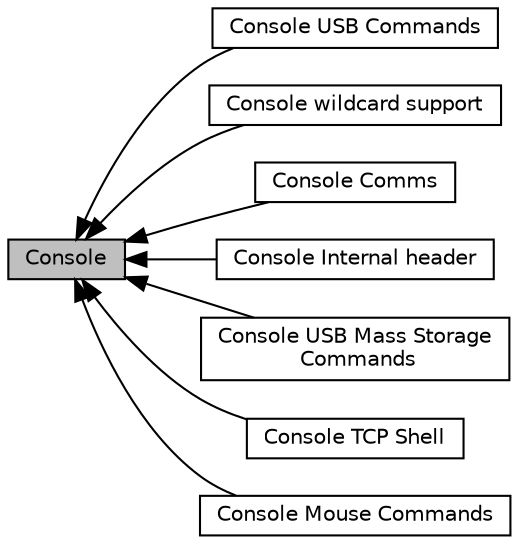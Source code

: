digraph "Console"
{
  edge [fontname="Helvetica",fontsize="10",labelfontname="Helvetica",labelfontsize="10"];
  node [fontname="Helvetica",fontsize="10",shape=box];
  rankdir=LR;
  Node6 [label="Console USB Commands",height=0.2,width=0.4,color="black", fillcolor="white", style="filled",URL="$de/d2f/group__R__SW__PKG__93__CONSOLE__USB.html",tooltip="Console USB commands."];
  Node8 [label="Console wildcard support",height=0.2,width=0.4,color="black", fillcolor="white", style="filled",URL="$d8/d1e/group__R__SW__PKG__93__CONSOLE__WILDCARD.html",tooltip="Console wildcard support."];
  Node2 [label="Console Comms",height=0.2,width=0.4,color="black", fillcolor="white", style="filled",URL="$df/d82/group__R__SW__PKG__93__CONSOLE__CMD__COMMS.html",tooltip="Comms setup for the console."];
  Node7 [label="Console Internal header",height=0.2,width=0.4,color="black", fillcolor="white", style="filled",URL="$d5/d6f/group__R__SW__PKG__93__CONSOLE__HDR.html",tooltip="Console Implementation header."];
  Node5 [label="Console USB Mass Storage\l Commands",height=0.2,width=0.4,color="black", fillcolor="white", style="filled",URL="$db/dcd/group__R__SW__PKG__93__CONSOLE__MS__USB.html",tooltip="Console USB Mass Storage commands."];
  Node3 [label="Console TCP Shell",height=0.2,width=0.4,color="black", fillcolor="white", style="filled",URL="$df/d66/group__R__SW__PKG__93__CONSOLE__TCP.html",tooltip="TCP shell for for the console."];
  Node1 [label="Console",height=0.2,width=0.4,color="black", fillcolor="grey75", style="filled", fontcolor="black",tooltip="Console implementation for the RZA1H Camera-SDK Application."];
  Node4 [label="Console Mouse Commands",height=0.2,width=0.4,color="black", fillcolor="white", style="filled",URL="$d2/d31/group__R__SW__PKG__93__CONSOLE__MOUSE.html",tooltip="Console mouse commands."];
  Node1->Node2 [shape=plaintext, dir="back", style="solid"];
  Node1->Node3 [shape=plaintext, dir="back", style="solid"];
  Node1->Node4 [shape=plaintext, dir="back", style="solid"];
  Node1->Node5 [shape=plaintext, dir="back", style="solid"];
  Node1->Node6 [shape=plaintext, dir="back", style="solid"];
  Node1->Node7 [shape=plaintext, dir="back", style="solid"];
  Node1->Node8 [shape=plaintext, dir="back", style="solid"];
}
